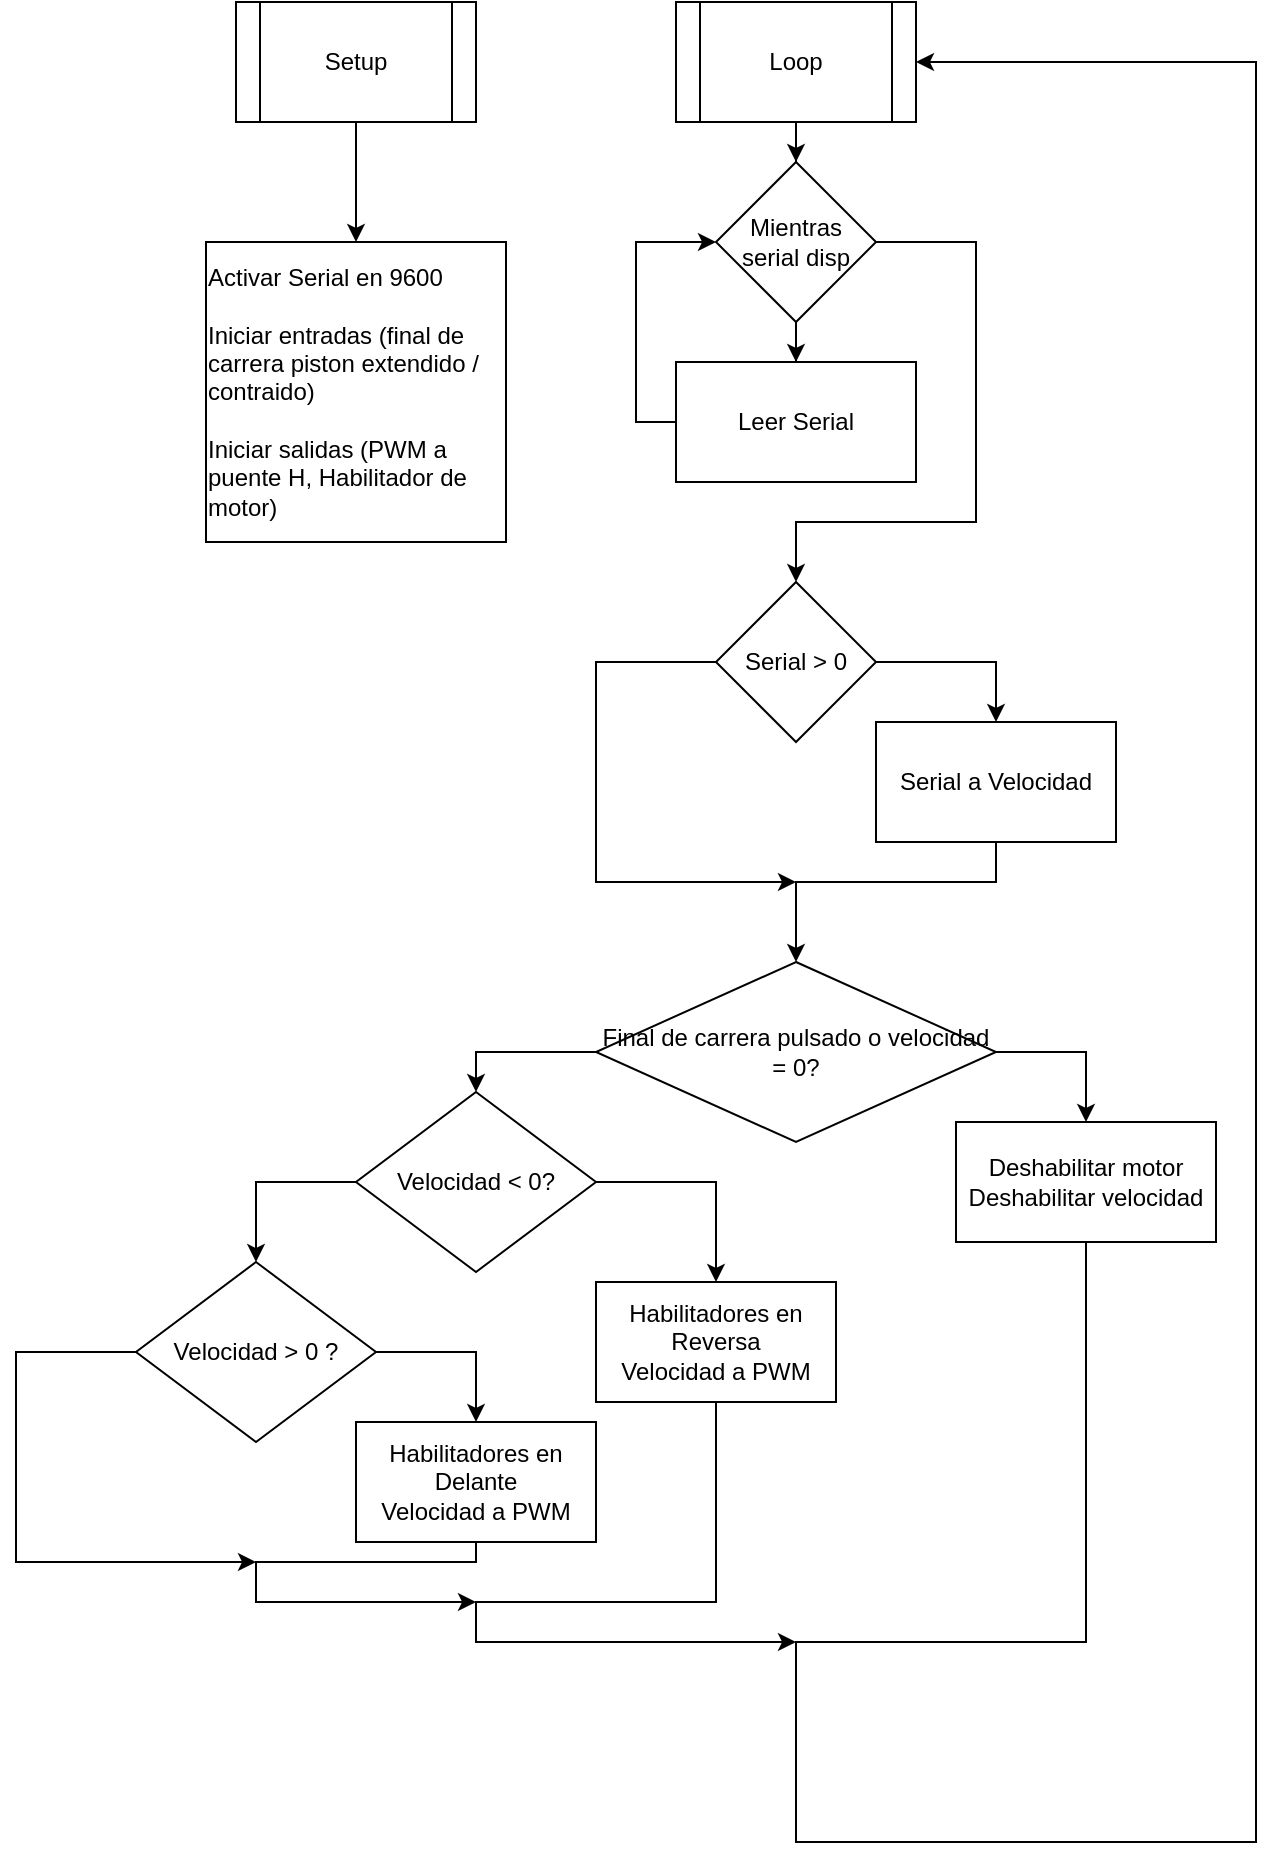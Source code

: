 <mxfile version="10.6.6" type="device"><diagram id="vRk8rAdc8X0mm0nOU2I6" name="Page-1"><mxGraphModel dx="1080" dy="491" grid="1" gridSize="10" guides="1" tooltips="1" connect="1" arrows="1" fold="1" page="1" pageScale="1" pageWidth="827" pageHeight="1169" math="0" shadow="0"><root><mxCell id="0"/><mxCell id="1" parent="0"/><mxCell id="qoxXuPfMvgvcxYAz_R97-3" value="" style="edgeStyle=orthogonalEdgeStyle;rounded=0;orthogonalLoop=1;jettySize=auto;html=1;" parent="1" source="qoxXuPfMvgvcxYAz_R97-1" target="qoxXuPfMvgvcxYAz_R97-2" edge="1"><mxGeometry relative="1" as="geometry"/></mxCell><mxCell id="qoxXuPfMvgvcxYAz_R97-1" value="Setup" style="shape=process;whiteSpace=wrap;html=1;backgroundOutline=1;" parent="1" vertex="1"><mxGeometry x="280" y="80" width="120" height="60" as="geometry"/></mxCell><mxCell id="qoxXuPfMvgvcxYAz_R97-2" value="&lt;div align=&quot;left&quot;&gt;Activar Serial en 9600&lt;/div&gt;&lt;div align=&quot;left&quot;&gt;&lt;br&gt;&lt;/div&gt;&lt;div align=&quot;left&quot;&gt;Iniciar entradas (final de carrera piston extendido / contraido)&lt;br&gt;&lt;/div&gt;&lt;div align=&quot;left&quot;&gt;&lt;br&gt;&lt;/div&gt;&lt;div align=&quot;left&quot;&gt;Iniciar salidas (PWM a puente H, Habilitador de motor)&lt;br&gt;&lt;/div&gt;" style="whiteSpace=wrap;html=1;aspect=fixed;" parent="1" vertex="1"><mxGeometry x="265" y="200" width="150" height="150" as="geometry"/></mxCell><mxCell id="qoxXuPfMvgvcxYAz_R97-9" value="" style="edgeStyle=orthogonalEdgeStyle;rounded=0;orthogonalLoop=1;jettySize=auto;html=1;" parent="1" source="qoxXuPfMvgvcxYAz_R97-4" target="qoxXuPfMvgvcxYAz_R97-5" edge="1"><mxGeometry relative="1" as="geometry"/></mxCell><mxCell id="qoxXuPfMvgvcxYAz_R97-4" value="Loop" style="shape=process;whiteSpace=wrap;html=1;backgroundOutline=1;" parent="1" vertex="1"><mxGeometry x="500" y="80" width="120" height="60" as="geometry"/></mxCell><mxCell id="qoxXuPfMvgvcxYAz_R97-7" value="" style="edgeStyle=orthogonalEdgeStyle;rounded=0;orthogonalLoop=1;jettySize=auto;html=1;" parent="1" source="qoxXuPfMvgvcxYAz_R97-5" target="qoxXuPfMvgvcxYAz_R97-6" edge="1"><mxGeometry relative="1" as="geometry"/></mxCell><mxCell id="qoxXuPfMvgvcxYAz_R97-11" style="edgeStyle=orthogonalEdgeStyle;rounded=0;orthogonalLoop=1;jettySize=auto;html=1;exitX=1;exitY=0.5;exitDx=0;exitDy=0;entryX=0.5;entryY=0;entryDx=0;entryDy=0;" parent="1" source="qoxXuPfMvgvcxYAz_R97-5" target="qoxXuPfMvgvcxYAz_R97-10" edge="1"><mxGeometry relative="1" as="geometry"><Array as="points"><mxPoint x="650" y="200"/><mxPoint x="650" y="340"/><mxPoint x="560" y="340"/></Array></mxGeometry></mxCell><mxCell id="qoxXuPfMvgvcxYAz_R97-5" value="Mientras serial disp" style="rhombus;whiteSpace=wrap;html=1;" parent="1" vertex="1"><mxGeometry x="520" y="160" width="80" height="80" as="geometry"/></mxCell><mxCell id="qoxXuPfMvgvcxYAz_R97-8" style="edgeStyle=orthogonalEdgeStyle;rounded=0;orthogonalLoop=1;jettySize=auto;html=1;exitX=0;exitY=0.5;exitDx=0;exitDy=0;entryX=0;entryY=0.5;entryDx=0;entryDy=0;" parent="1" source="qoxXuPfMvgvcxYAz_R97-6" target="qoxXuPfMvgvcxYAz_R97-5" edge="1"><mxGeometry relative="1" as="geometry"/></mxCell><mxCell id="qoxXuPfMvgvcxYAz_R97-6" value="Leer Serial" style="rounded=0;whiteSpace=wrap;html=1;" parent="1" vertex="1"><mxGeometry x="500" y="260" width="120" height="60" as="geometry"/></mxCell><mxCell id="qoxXuPfMvgvcxYAz_R97-13" style="edgeStyle=orthogonalEdgeStyle;rounded=0;orthogonalLoop=1;jettySize=auto;html=1;exitX=1;exitY=0.5;exitDx=0;exitDy=0;" parent="1" source="qoxXuPfMvgvcxYAz_R97-10" target="qoxXuPfMvgvcxYAz_R97-12" edge="1"><mxGeometry relative="1" as="geometry"/></mxCell><mxCell id="qoxXuPfMvgvcxYAz_R97-15" style="edgeStyle=orthogonalEdgeStyle;rounded=0;orthogonalLoop=1;jettySize=auto;html=1;exitX=0;exitY=0.5;exitDx=0;exitDy=0;" parent="1" source="qoxXuPfMvgvcxYAz_R97-10" edge="1"><mxGeometry relative="1" as="geometry"><mxPoint x="560" y="520" as="targetPoint"/><Array as="points"><mxPoint x="460" y="410"/><mxPoint x="460" y="520"/></Array></mxGeometry></mxCell><mxCell id="qoxXuPfMvgvcxYAz_R97-10" value="Serial &amp;gt; 0" style="rhombus;whiteSpace=wrap;html=1;" parent="1" vertex="1"><mxGeometry x="520" y="370" width="80" height="80" as="geometry"/></mxCell><mxCell id="qoxXuPfMvgvcxYAz_R97-16" style="edgeStyle=orthogonalEdgeStyle;rounded=0;orthogonalLoop=1;jettySize=auto;html=1;exitX=0.5;exitY=1;exitDx=0;exitDy=0;" parent="1" source="qoxXuPfMvgvcxYAz_R97-12" edge="1"><mxGeometry relative="1" as="geometry"><mxPoint x="560" y="560" as="targetPoint"/><Array as="points"><mxPoint x="660" y="520"/><mxPoint x="560" y="520"/></Array></mxGeometry></mxCell><mxCell id="qoxXuPfMvgvcxYAz_R97-12" value="Serial a Velocidad" style="rounded=0;whiteSpace=wrap;html=1;" parent="1" vertex="1"><mxGeometry x="600" y="440" width="120" height="60" as="geometry"/></mxCell><mxCell id="qoxXuPfMvgvcxYAz_R97-22" style="edgeStyle=orthogonalEdgeStyle;rounded=0;orthogonalLoop=1;jettySize=auto;html=1;exitX=1;exitY=0.5;exitDx=0;exitDy=0;entryX=0.5;entryY=0;entryDx=0;entryDy=0;" parent="1" source="qoxXuPfMvgvcxYAz_R97-17" target="qoxXuPfMvgvcxYAz_R97-18" edge="1"><mxGeometry relative="1" as="geometry"/></mxCell><mxCell id="qoxXuPfMvgvcxYAz_R97-24" style="edgeStyle=orthogonalEdgeStyle;rounded=0;orthogonalLoop=1;jettySize=auto;html=1;exitX=0;exitY=0.5;exitDx=0;exitDy=0;entryX=0.5;entryY=0;entryDx=0;entryDy=0;" parent="1" source="qoxXuPfMvgvcxYAz_R97-17" target="qoxXuPfMvgvcxYAz_R97-23" edge="1"><mxGeometry relative="1" as="geometry"/></mxCell><mxCell id="qoxXuPfMvgvcxYAz_R97-17" value="Final de carrera pulsado o velocidad = 0?" style="rhombus;whiteSpace=wrap;html=1;" parent="1" vertex="1"><mxGeometry x="460" y="560" width="200" height="90" as="geometry"/></mxCell><mxCell id="qoxXuPfMvgvcxYAz_R97-35" style="edgeStyle=orthogonalEdgeStyle;rounded=0;orthogonalLoop=1;jettySize=auto;html=1;exitX=0.5;exitY=1;exitDx=0;exitDy=0;entryX=1;entryY=0.5;entryDx=0;entryDy=0;" parent="1" source="qoxXuPfMvgvcxYAz_R97-18" target="qoxXuPfMvgvcxYAz_R97-4" edge="1"><mxGeometry relative="1" as="geometry"><mxPoint x="720" y="320" as="targetPoint"/><Array as="points"><mxPoint x="705" y="900"/><mxPoint x="560" y="900"/><mxPoint x="560" y="1000"/><mxPoint x="790" y="1000"/><mxPoint x="790" y="110"/></Array></mxGeometry></mxCell><mxCell id="qoxXuPfMvgvcxYAz_R97-18" value="Deshabilitar motor&lt;br&gt;Deshabilitar velocidad" style="rounded=0;whiteSpace=wrap;html=1;" parent="1" vertex="1"><mxGeometry x="640" y="640" width="130" height="60" as="geometry"/></mxCell><mxCell id="qoxXuPfMvgvcxYAz_R97-26" style="edgeStyle=orthogonalEdgeStyle;rounded=0;orthogonalLoop=1;jettySize=auto;html=1;exitX=1;exitY=0.5;exitDx=0;exitDy=0;entryX=0.5;entryY=0;entryDx=0;entryDy=0;" parent="1" source="qoxXuPfMvgvcxYAz_R97-23" target="qoxXuPfMvgvcxYAz_R97-25" edge="1"><mxGeometry relative="1" as="geometry"/></mxCell><mxCell id="qoxXuPfMvgvcxYAz_R97-28" style="edgeStyle=orthogonalEdgeStyle;rounded=0;orthogonalLoop=1;jettySize=auto;html=1;exitX=0;exitY=0.5;exitDx=0;exitDy=0;entryX=0.5;entryY=0;entryDx=0;entryDy=0;" parent="1" source="qoxXuPfMvgvcxYAz_R97-23" target="qoxXuPfMvgvcxYAz_R97-29" edge="1"><mxGeometry relative="1" as="geometry"><mxPoint x="280" y="700" as="targetPoint"/></mxGeometry></mxCell><mxCell id="qoxXuPfMvgvcxYAz_R97-23" value="Velocidad &amp;lt; 0?" style="rhombus;whiteSpace=wrap;html=1;" parent="1" vertex="1"><mxGeometry x="340" y="625" width="120" height="90" as="geometry"/></mxCell><mxCell id="qoxXuPfMvgvcxYAz_R97-34" style="edgeStyle=orthogonalEdgeStyle;rounded=0;orthogonalLoop=1;jettySize=auto;html=1;exitX=0.5;exitY=1;exitDx=0;exitDy=0;" parent="1" source="qoxXuPfMvgvcxYAz_R97-25" edge="1"><mxGeometry relative="1" as="geometry"><mxPoint x="560" y="900" as="targetPoint"/><Array as="points"><mxPoint x="520" y="880"/><mxPoint x="400" y="880"/></Array></mxGeometry></mxCell><mxCell id="qoxXuPfMvgvcxYAz_R97-25" value="Habilitadores en Reversa&lt;br&gt;Velocidad a PWM" style="rounded=0;whiteSpace=wrap;html=1;" parent="1" vertex="1"><mxGeometry x="460" y="720" width="120" height="60" as="geometry"/></mxCell><mxCell id="qoxXuPfMvgvcxYAz_R97-31" style="edgeStyle=orthogonalEdgeStyle;rounded=0;orthogonalLoop=1;jettySize=auto;html=1;exitX=1;exitY=0.5;exitDx=0;exitDy=0;entryX=0.5;entryY=0;entryDx=0;entryDy=0;" parent="1" source="qoxXuPfMvgvcxYAz_R97-29" target="qoxXuPfMvgvcxYAz_R97-30" edge="1"><mxGeometry relative="1" as="geometry"/></mxCell><mxCell id="qoxXuPfMvgvcxYAz_R97-32" style="edgeStyle=orthogonalEdgeStyle;rounded=0;orthogonalLoop=1;jettySize=auto;html=1;exitX=0;exitY=0.5;exitDx=0;exitDy=0;" parent="1" source="qoxXuPfMvgvcxYAz_R97-29" edge="1"><mxGeometry relative="1" as="geometry"><mxPoint x="290" y="860" as="targetPoint"/><Array as="points"><mxPoint x="170" y="755"/><mxPoint x="170" y="860"/></Array></mxGeometry></mxCell><mxCell id="qoxXuPfMvgvcxYAz_R97-29" value="Velocidad &amp;gt; 0 ?" style="rhombus;whiteSpace=wrap;html=1;" parent="1" vertex="1"><mxGeometry x="230" y="710" width="120" height="90" as="geometry"/></mxCell><mxCell id="qoxXuPfMvgvcxYAz_R97-33" style="edgeStyle=orthogonalEdgeStyle;rounded=0;orthogonalLoop=1;jettySize=auto;html=1;exitX=0.5;exitY=1;exitDx=0;exitDy=0;" parent="1" source="qoxXuPfMvgvcxYAz_R97-30" edge="1"><mxGeometry relative="1" as="geometry"><mxPoint x="400" y="880" as="targetPoint"/><Array as="points"><mxPoint x="400" y="860"/><mxPoint x="290" y="860"/></Array></mxGeometry></mxCell><mxCell id="qoxXuPfMvgvcxYAz_R97-30" value="Habilitadores en Delante&lt;br&gt;Velocidad a PWM" style="rounded=0;whiteSpace=wrap;html=1;" parent="1" vertex="1"><mxGeometry x="340" y="790" width="120" height="60" as="geometry"/></mxCell></root></mxGraphModel></diagram></mxfile>